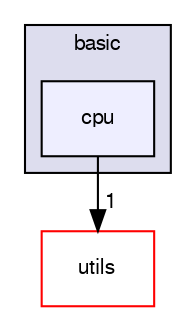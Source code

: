 digraph G {
  compound=true
  node [ fontsize="10", fontname="FreeSans"];
  edge [ labelfontsize="10", labelfontname="FreeSans"];
  subgraph clusterdir_a98c422f485acdaa3b23c4a99b4cb711 {
    graph [ bgcolor="#ddddee", pencolor="black", label="basic" fontname="FreeSans", fontsize="10", URL="dir_a98c422f485acdaa3b23c4a99b4cb711.html"]
  dir_37c2e042abe9e85a3cfff21ccc2e797f [shape=box, label="cpu", style="filled", fillcolor="#eeeeff", pencolor="black", URL="dir_37c2e042abe9e85a3cfff21ccc2e797f.html"];
  }
  dir_e74a7c641d1b032fbb218d42b422d49b [shape=box label="utils" fillcolor="white" style="filled" color="red" URL="dir_e74a7c641d1b032fbb218d42b422d49b.html"];
  dir_37c2e042abe9e85a3cfff21ccc2e797f->dir_e74a7c641d1b032fbb218d42b422d49b [headlabel="1", labeldistance=1.5 headhref="dir_000023_000029.html"];
}
